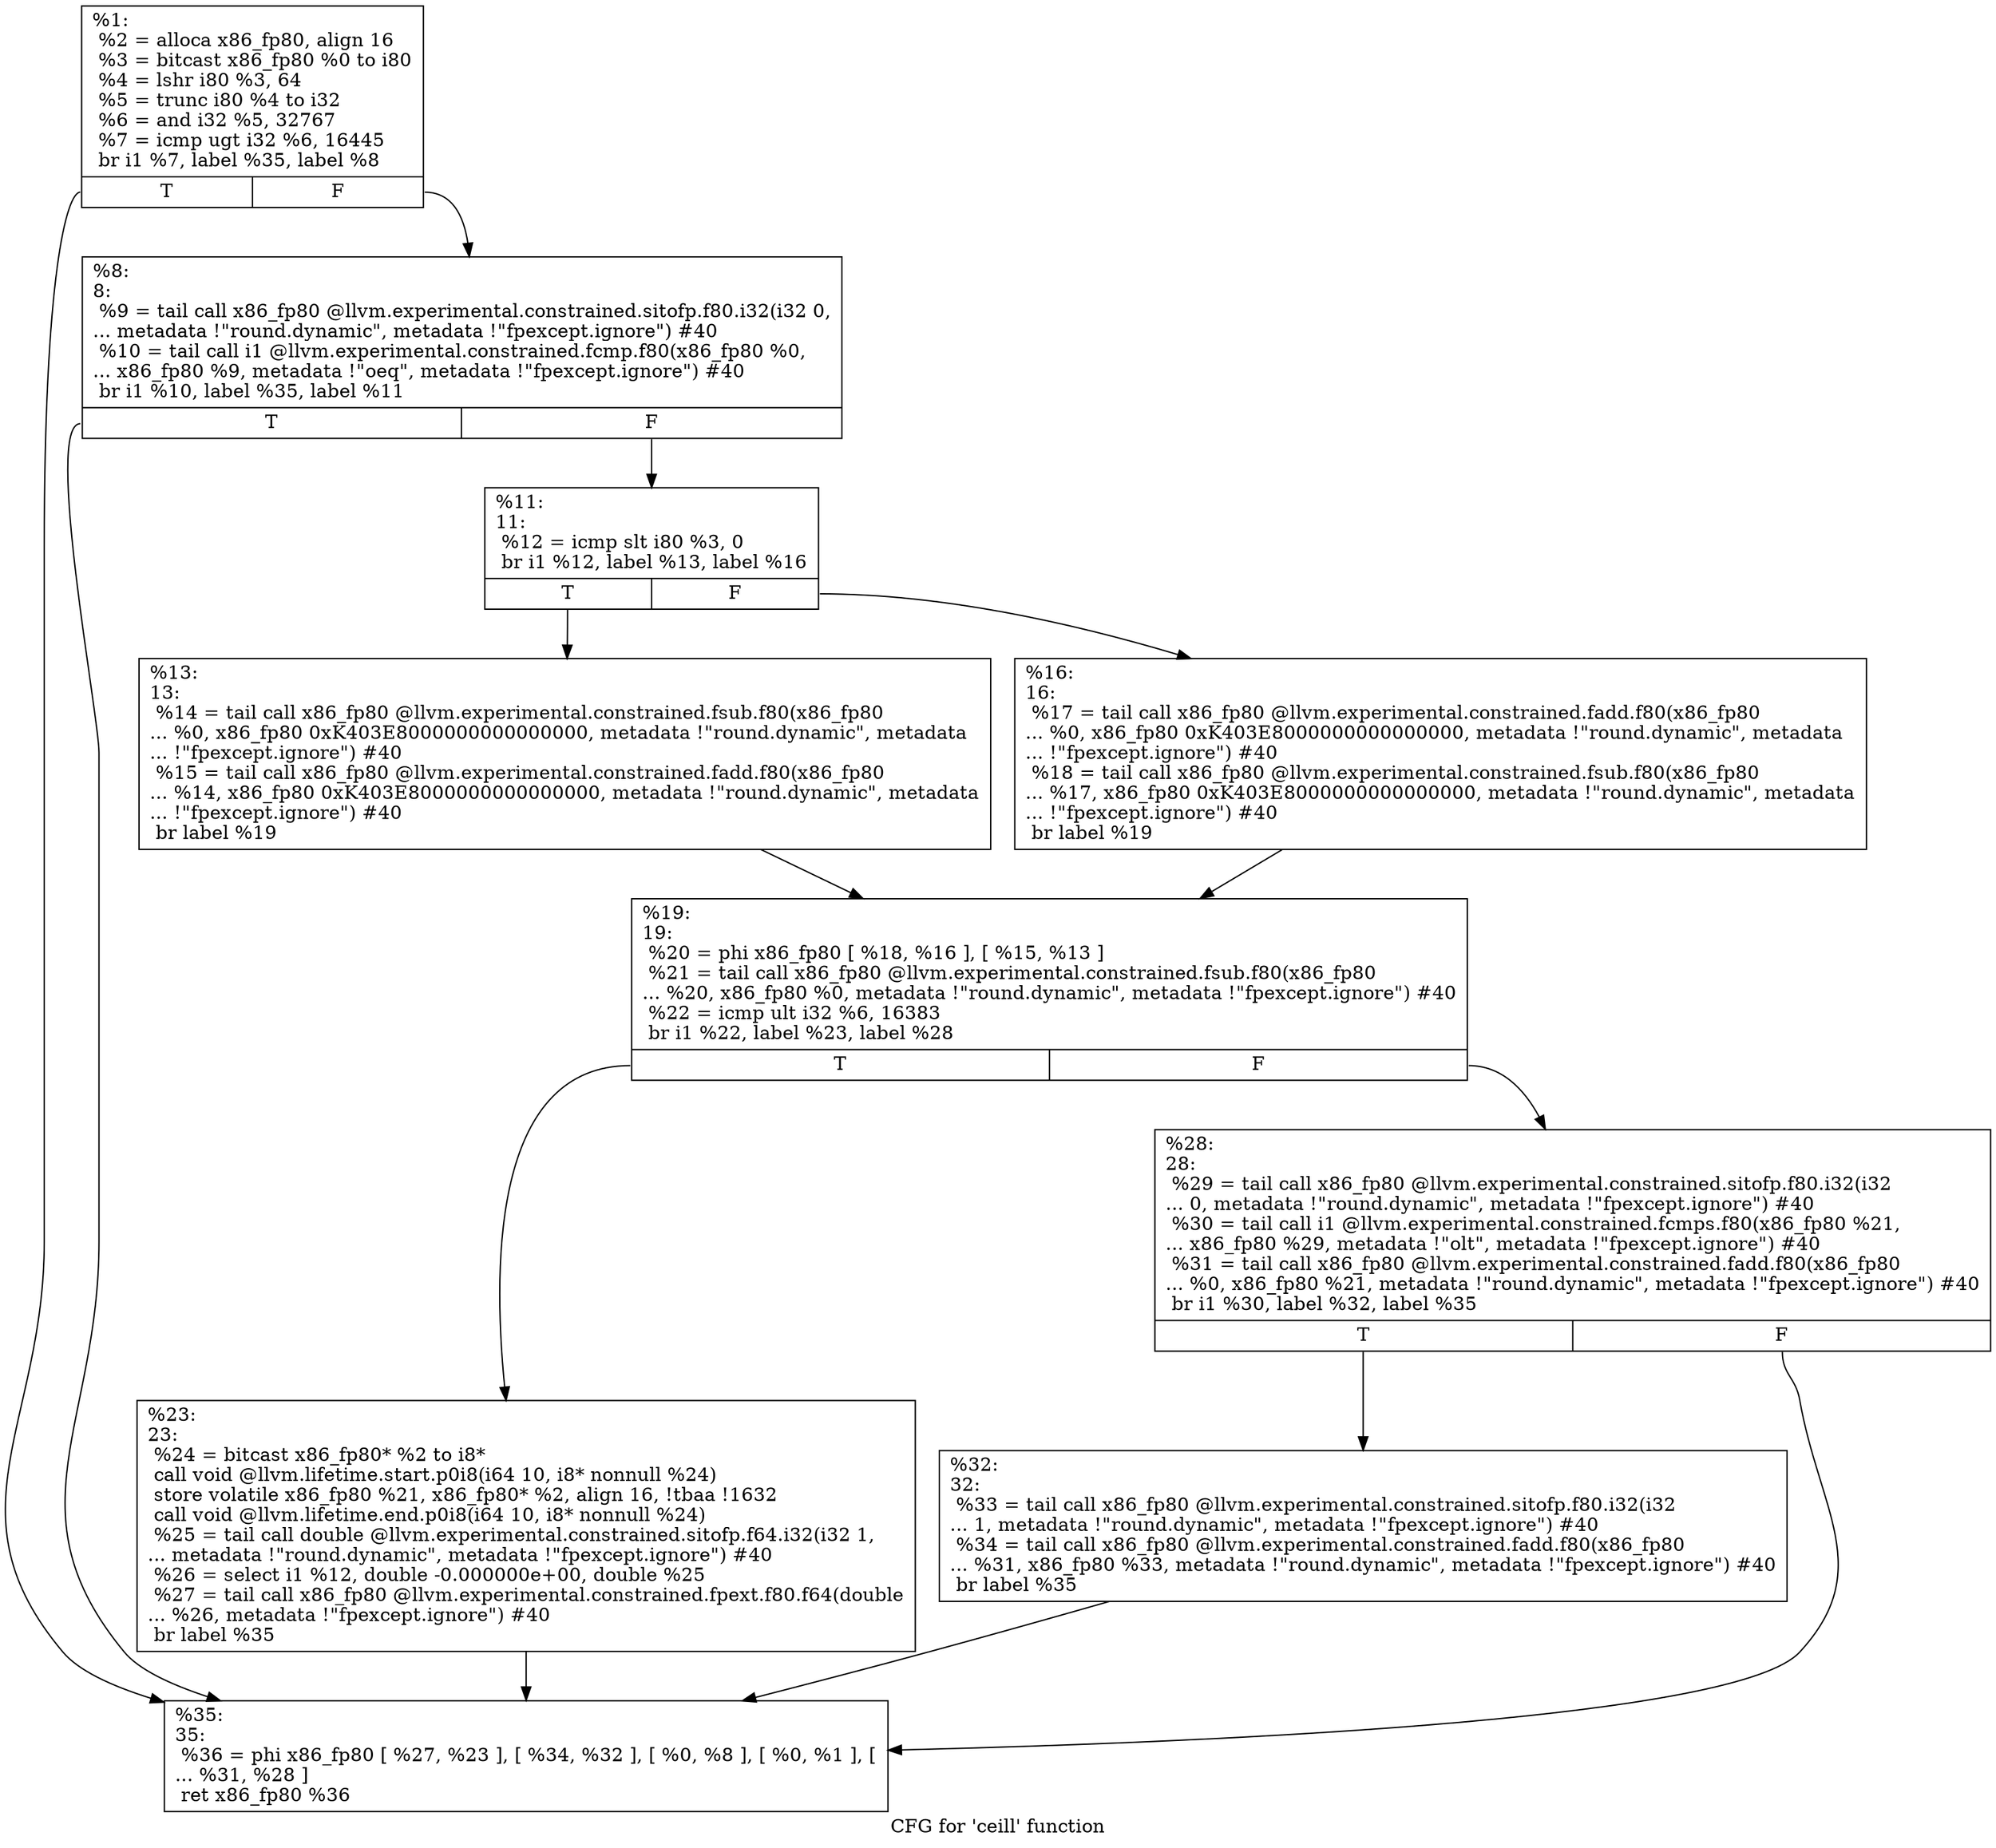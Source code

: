 digraph "CFG for 'ceill' function" {
	label="CFG for 'ceill' function";

	Node0x1ffa1a0 [shape=record,label="{%1:\l  %2 = alloca x86_fp80, align 16\l  %3 = bitcast x86_fp80 %0 to i80\l  %4 = lshr i80 %3, 64\l  %5 = trunc i80 %4 to i32\l  %6 = and i32 %5, 32767\l  %7 = icmp ugt i32 %6, 16445\l  br i1 %7, label %35, label %8\l|{<s0>T|<s1>F}}"];
	Node0x1ffa1a0:s0 -> Node0x1ffab10;
	Node0x1ffa1a0:s1 -> Node0x1ffa890;
	Node0x1ffa890 [shape=record,label="{%8:\l8:                                                \l  %9 = tail call x86_fp80 @llvm.experimental.constrained.sitofp.f80.i32(i32 0,\l... metadata !\"round.dynamic\", metadata !\"fpexcept.ignore\") #40\l  %10 = tail call i1 @llvm.experimental.constrained.fcmp.f80(x86_fp80 %0,\l... x86_fp80 %9, metadata !\"oeq\", metadata !\"fpexcept.ignore\") #40\l  br i1 %10, label %35, label %11\l|{<s0>T|<s1>F}}"];
	Node0x1ffa890:s0 -> Node0x1ffab10;
	Node0x1ffa890:s1 -> Node0x1ffa8e0;
	Node0x1ffa8e0 [shape=record,label="{%11:\l11:                                               \l  %12 = icmp slt i80 %3, 0\l  br i1 %12, label %13, label %16\l|{<s0>T|<s1>F}}"];
	Node0x1ffa8e0:s0 -> Node0x1ffa930;
	Node0x1ffa8e0:s1 -> Node0x1ffa980;
	Node0x1ffa930 [shape=record,label="{%13:\l13:                                               \l  %14 = tail call x86_fp80 @llvm.experimental.constrained.fsub.f80(x86_fp80\l... %0, x86_fp80 0xK403E8000000000000000, metadata !\"round.dynamic\", metadata\l... !\"fpexcept.ignore\") #40\l  %15 = tail call x86_fp80 @llvm.experimental.constrained.fadd.f80(x86_fp80\l... %14, x86_fp80 0xK403E8000000000000000, metadata !\"round.dynamic\", metadata\l... !\"fpexcept.ignore\") #40\l  br label %19\l}"];
	Node0x1ffa930 -> Node0x1ffa9d0;
	Node0x1ffa980 [shape=record,label="{%16:\l16:                                               \l  %17 = tail call x86_fp80 @llvm.experimental.constrained.fadd.f80(x86_fp80\l... %0, x86_fp80 0xK403E8000000000000000, metadata !\"round.dynamic\", metadata\l... !\"fpexcept.ignore\") #40\l  %18 = tail call x86_fp80 @llvm.experimental.constrained.fsub.f80(x86_fp80\l... %17, x86_fp80 0xK403E8000000000000000, metadata !\"round.dynamic\", metadata\l... !\"fpexcept.ignore\") #40\l  br label %19\l}"];
	Node0x1ffa980 -> Node0x1ffa9d0;
	Node0x1ffa9d0 [shape=record,label="{%19:\l19:                                               \l  %20 = phi x86_fp80 [ %18, %16 ], [ %15, %13 ]\l  %21 = tail call x86_fp80 @llvm.experimental.constrained.fsub.f80(x86_fp80\l... %20, x86_fp80 %0, metadata !\"round.dynamic\", metadata !\"fpexcept.ignore\") #40\l  %22 = icmp ult i32 %6, 16383\l  br i1 %22, label %23, label %28\l|{<s0>T|<s1>F}}"];
	Node0x1ffa9d0:s0 -> Node0x1ffaa20;
	Node0x1ffa9d0:s1 -> Node0x1ffaa70;
	Node0x1ffaa20 [shape=record,label="{%23:\l23:                                               \l  %24 = bitcast x86_fp80* %2 to i8*\l  call void @llvm.lifetime.start.p0i8(i64 10, i8* nonnull %24)\l  store volatile x86_fp80 %21, x86_fp80* %2, align 16, !tbaa !1632\l  call void @llvm.lifetime.end.p0i8(i64 10, i8* nonnull %24)\l  %25 = tail call double @llvm.experimental.constrained.sitofp.f64.i32(i32 1,\l... metadata !\"round.dynamic\", metadata !\"fpexcept.ignore\") #40\l  %26 = select i1 %12, double -0.000000e+00, double %25\l  %27 = tail call x86_fp80 @llvm.experimental.constrained.fpext.f80.f64(double\l... %26, metadata !\"fpexcept.ignore\") #40\l  br label %35\l}"];
	Node0x1ffaa20 -> Node0x1ffab10;
	Node0x1ffaa70 [shape=record,label="{%28:\l28:                                               \l  %29 = tail call x86_fp80 @llvm.experimental.constrained.sitofp.f80.i32(i32\l... 0, metadata !\"round.dynamic\", metadata !\"fpexcept.ignore\") #40\l  %30 = tail call i1 @llvm.experimental.constrained.fcmps.f80(x86_fp80 %21,\l... x86_fp80 %29, metadata !\"olt\", metadata !\"fpexcept.ignore\") #40\l  %31 = tail call x86_fp80 @llvm.experimental.constrained.fadd.f80(x86_fp80\l... %0, x86_fp80 %21, metadata !\"round.dynamic\", metadata !\"fpexcept.ignore\") #40\l  br i1 %30, label %32, label %35\l|{<s0>T|<s1>F}}"];
	Node0x1ffaa70:s0 -> Node0x1ffaac0;
	Node0x1ffaa70:s1 -> Node0x1ffab10;
	Node0x1ffaac0 [shape=record,label="{%32:\l32:                                               \l  %33 = tail call x86_fp80 @llvm.experimental.constrained.sitofp.f80.i32(i32\l... 1, metadata !\"round.dynamic\", metadata !\"fpexcept.ignore\") #40\l  %34 = tail call x86_fp80 @llvm.experimental.constrained.fadd.f80(x86_fp80\l... %31, x86_fp80 %33, metadata !\"round.dynamic\", metadata !\"fpexcept.ignore\") #40\l  br label %35\l}"];
	Node0x1ffaac0 -> Node0x1ffab10;
	Node0x1ffab10 [shape=record,label="{%35:\l35:                                               \l  %36 = phi x86_fp80 [ %27, %23 ], [ %34, %32 ], [ %0, %8 ], [ %0, %1 ], [\l... %31, %28 ]\l  ret x86_fp80 %36\l}"];
}
